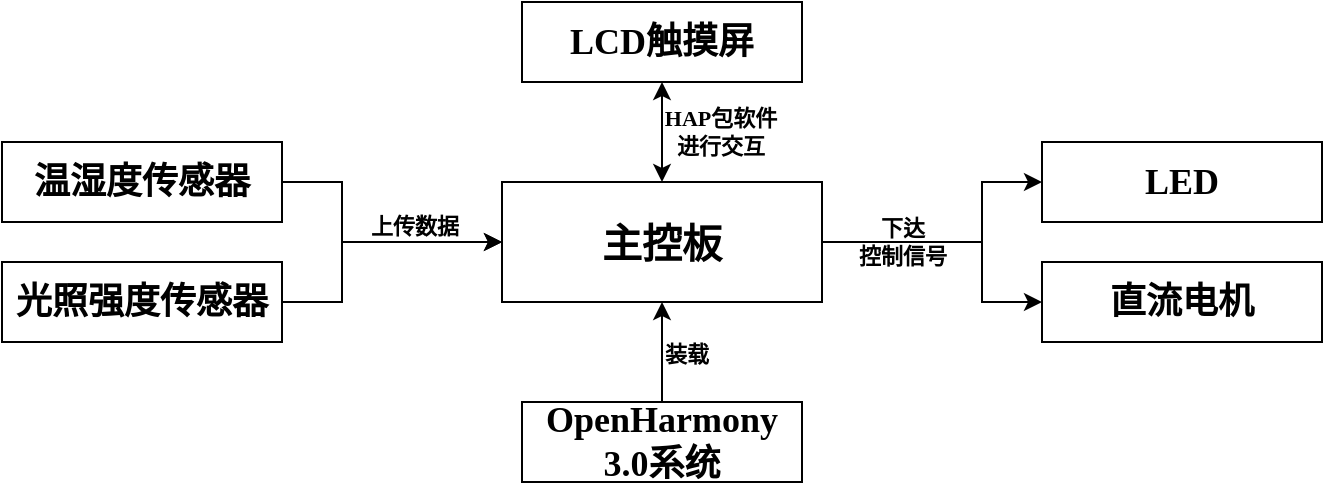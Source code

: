 <mxfile version="24.3.0" type="github">
  <diagram name="Page-1" id="42789a77-a242-8287-6e28-9cd8cfd52e62">
    <mxGraphModel dx="683" dy="336" grid="1" gridSize="10" guides="1" tooltips="1" connect="1" arrows="1" fold="1" page="1" pageScale="1" pageWidth="1100" pageHeight="850" background="none" math="0" shadow="0">
      <root>
        <mxCell id="0" />
        <mxCell id="1" parent="0" />
        <mxCell id="zjSSMuX_inl-teEdnPAB-23" value="" style="group;fontStyle=1" parent="1" vertex="1" connectable="0">
          <mxGeometry x="230" y="180" width="660" height="240" as="geometry" />
        </mxCell>
        <mxCell id="zjSSMuX_inl-teEdnPAB-8" style="edgeStyle=orthogonalEdgeStyle;rounded=0;orthogonalLoop=1;jettySize=auto;html=1;exitX=1;exitY=0.5;exitDx=0;exitDy=0;entryX=0;entryY=0.5;entryDx=0;entryDy=0;fontStyle=1" parent="zjSSMuX_inl-teEdnPAB-23" source="zjSSMuX_inl-teEdnPAB-1" target="zjSSMuX_inl-teEdnPAB-4" edge="1">
          <mxGeometry relative="1" as="geometry">
            <Array as="points">
              <mxPoint x="490" y="120" />
              <mxPoint x="490" y="90" />
            </Array>
          </mxGeometry>
        </mxCell>
        <mxCell id="zjSSMuX_inl-teEdnPAB-9" style="edgeStyle=orthogonalEdgeStyle;rounded=0;orthogonalLoop=1;jettySize=auto;html=1;exitX=1;exitY=0.5;exitDx=0;exitDy=0;fontStyle=1" parent="zjSSMuX_inl-teEdnPAB-23" source="zjSSMuX_inl-teEdnPAB-1" target="zjSSMuX_inl-teEdnPAB-5" edge="1">
          <mxGeometry relative="1" as="geometry">
            <Array as="points">
              <mxPoint x="490" y="120" />
              <mxPoint x="490" y="150" />
            </Array>
          </mxGeometry>
        </mxCell>
        <mxCell id="zjSSMuX_inl-teEdnPAB-17" value="下达&lt;div&gt;控制信号&lt;/div&gt;" style="edgeLabel;html=1;align=center;verticalAlign=middle;resizable=0;points=[];labelBackgroundColor=none;fontStyle=1;fontFamily=宋体;" parent="zjSSMuX_inl-teEdnPAB-9" vertex="1" connectable="0">
          <mxGeometry x="-0.429" y="1" relative="1" as="geometry">
            <mxPoint y="1" as="offset" />
          </mxGeometry>
        </mxCell>
        <mxCell id="zjSSMuX_inl-teEdnPAB-1" value="&lt;font face=&quot;宋体&quot; style=&quot;font-size: 20px;&quot;&gt;主控板&lt;/font&gt;" style="rounded=0;whiteSpace=wrap;html=1;fillColor=none;fontStyle=1" parent="zjSSMuX_inl-teEdnPAB-23" vertex="1">
          <mxGeometry x="250" y="90" width="160" height="60" as="geometry" />
        </mxCell>
        <mxCell id="zjSSMuX_inl-teEdnPAB-13" style="edgeStyle=orthogonalEdgeStyle;rounded=0;orthogonalLoop=1;jettySize=auto;html=1;exitX=1;exitY=0.5;exitDx=0;exitDy=0;entryX=0;entryY=0.5;entryDx=0;entryDy=0;fontStyle=1" parent="zjSSMuX_inl-teEdnPAB-23" source="zjSSMuX_inl-teEdnPAB-2" target="zjSSMuX_inl-teEdnPAB-1" edge="1">
          <mxGeometry relative="1" as="geometry">
            <Array as="points">
              <mxPoint x="170" y="90" />
              <mxPoint x="170" y="120" />
            </Array>
          </mxGeometry>
        </mxCell>
        <mxCell id="zjSSMuX_inl-teEdnPAB-2" value="&lt;font face=&quot;宋体&quot; style=&quot;font-size: 18px;&quot;&gt;温湿度传感器&lt;/font&gt;" style="rounded=0;whiteSpace=wrap;html=1;fillColor=none;fontStyle=1" parent="zjSSMuX_inl-teEdnPAB-23" vertex="1">
          <mxGeometry y="70" width="140" height="40" as="geometry" />
        </mxCell>
        <mxCell id="zjSSMuX_inl-teEdnPAB-14" style="edgeStyle=orthogonalEdgeStyle;rounded=0;orthogonalLoop=1;jettySize=auto;html=1;exitX=1;exitY=0.5;exitDx=0;exitDy=0;entryX=0;entryY=0.5;entryDx=0;entryDy=0;fontStyle=1" parent="zjSSMuX_inl-teEdnPAB-23" source="zjSSMuX_inl-teEdnPAB-3" target="zjSSMuX_inl-teEdnPAB-1" edge="1">
          <mxGeometry relative="1" as="geometry">
            <Array as="points">
              <mxPoint x="170" y="150" />
              <mxPoint x="170" y="120" />
            </Array>
          </mxGeometry>
        </mxCell>
        <mxCell id="zjSSMuX_inl-teEdnPAB-15" value="上传数据" style="edgeLabel;html=1;align=center;verticalAlign=middle;resizable=0;points=[];fontStyle=1;fontFamily=宋体;labelBackgroundColor=none;" parent="zjSSMuX_inl-teEdnPAB-14" vertex="1" connectable="0">
          <mxGeometry x="0.374" y="1" relative="1" as="geometry">
            <mxPoint y="-7" as="offset" />
          </mxGeometry>
        </mxCell>
        <mxCell id="zjSSMuX_inl-teEdnPAB-3" value="&lt;font face=&quot;宋体&quot; style=&quot;font-size: 18px;&quot;&gt;光照强度传感器&lt;/font&gt;" style="rounded=0;whiteSpace=wrap;html=1;fillColor=none;fontStyle=1" parent="zjSSMuX_inl-teEdnPAB-23" vertex="1">
          <mxGeometry y="130" width="140" height="40" as="geometry" />
        </mxCell>
        <mxCell id="zjSSMuX_inl-teEdnPAB-4" value="&lt;font style=&quot;font-size: 18px;&quot; face=&quot;Times New Roman&quot;&gt;LED&lt;/font&gt;" style="rounded=0;whiteSpace=wrap;html=1;fillColor=none;fontStyle=1" parent="zjSSMuX_inl-teEdnPAB-23" vertex="1">
          <mxGeometry x="520" y="70" width="140" height="40" as="geometry" />
        </mxCell>
        <mxCell id="zjSSMuX_inl-teEdnPAB-5" value="&lt;font face=&quot;宋体&quot; style=&quot;font-size: 18px;&quot;&gt;直流电机&lt;/font&gt;" style="rounded=0;whiteSpace=wrap;html=1;fillColor=none;fontStyle=1" parent="zjSSMuX_inl-teEdnPAB-23" vertex="1">
          <mxGeometry x="520" y="130" width="140" height="40" as="geometry" />
        </mxCell>
        <mxCell id="zjSSMuX_inl-teEdnPAB-6" value="&lt;font style=&quot;font-size: 18px;&quot; face=&quot;Times New Roman&quot;&gt;LCD&lt;/font&gt;&lt;font face=&quot;宋体&quot; style=&quot;font-size: 18px;&quot;&gt;触摸屏&lt;/font&gt;" style="rounded=0;whiteSpace=wrap;html=1;fillColor=none;fontStyle=1" parent="zjSSMuX_inl-teEdnPAB-23" vertex="1">
          <mxGeometry x="260" width="140" height="40" as="geometry" />
        </mxCell>
        <mxCell id="zjSSMuX_inl-teEdnPAB-21" style="edgeStyle=orthogonalEdgeStyle;rounded=0;orthogonalLoop=1;jettySize=auto;html=1;exitX=0.5;exitY=0;exitDx=0;exitDy=0;entryX=0.5;entryY=1;entryDx=0;entryDy=0;fontStyle=1" parent="zjSSMuX_inl-teEdnPAB-23" source="zjSSMuX_inl-teEdnPAB-7" target="zjSSMuX_inl-teEdnPAB-1" edge="1">
          <mxGeometry relative="1" as="geometry" />
        </mxCell>
        <mxCell id="zjSSMuX_inl-teEdnPAB-22" value="装载" style="edgeLabel;html=1;align=center;verticalAlign=middle;resizable=0;points=[];fontStyle=1;fontFamily=宋体;labelBackgroundColor=none;" parent="zjSSMuX_inl-teEdnPAB-21" vertex="1" connectable="0">
          <mxGeometry x="-0.013" y="-2" relative="1" as="geometry">
            <mxPoint x="10" as="offset" />
          </mxGeometry>
        </mxCell>
        <mxCell id="zjSSMuX_inl-teEdnPAB-7" value="&lt;font style=&quot;font-size: 18px;&quot; face=&quot;Times New Roman&quot;&gt;OpenHarmony 3.0&lt;/font&gt;&lt;font face=&quot;宋体&quot; style=&quot;font-size: 18px;&quot;&gt;系统&lt;/font&gt;" style="rounded=0;whiteSpace=wrap;html=1;fontStyle=1;fillColor=none;" parent="zjSSMuX_inl-teEdnPAB-23" vertex="1">
          <mxGeometry x="260" y="200" width="140" height="40" as="geometry" />
        </mxCell>
        <mxCell id="zjSSMuX_inl-teEdnPAB-18" value="" style="endArrow=classic;startArrow=classic;html=1;rounded=0;exitX=0.5;exitY=0;exitDx=0;exitDy=0;entryX=0.5;entryY=1;entryDx=0;entryDy=0;fontStyle=1" parent="zjSSMuX_inl-teEdnPAB-23" source="zjSSMuX_inl-teEdnPAB-1" target="zjSSMuX_inl-teEdnPAB-6" edge="1">
          <mxGeometry width="50" height="50" relative="1" as="geometry">
            <mxPoint x="460" y="40" as="sourcePoint" />
            <mxPoint x="510" y="-10" as="targetPoint" />
          </mxGeometry>
        </mxCell>
        <mxCell id="zjSSMuX_inl-teEdnPAB-20" value="&lt;font face=&quot;Times New Roman&quot;&gt;HAP&lt;/font&gt;包软件&lt;div&gt;进行交互&lt;/div&gt;" style="edgeLabel;html=1;align=center;verticalAlign=middle;resizable=0;points=[];fontStyle=1;fontFamily=宋体;labelBackgroundColor=none;" parent="zjSSMuX_inl-teEdnPAB-18" vertex="1" connectable="0">
          <mxGeometry x="0.004" relative="1" as="geometry">
            <mxPoint x="29" as="offset" />
          </mxGeometry>
        </mxCell>
      </root>
    </mxGraphModel>
  </diagram>
</mxfile>
